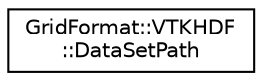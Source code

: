 digraph "Graphical Class Hierarchy"
{
 // LATEX_PDF_SIZE
  edge [fontname="Helvetica",fontsize="10",labelfontname="Helvetica",labelfontsize="10"];
  node [fontname="Helvetica",fontsize="10",shape=record];
  rankdir="LR";
  Node0 [label="GridFormat::VTKHDF\l::DataSetPath",height=0.2,width=0.4,color="black", fillcolor="white", style="filled",URL="$structGridFormat_1_1VTKHDF_1_1DataSetPath.html",tooltip=" "];
}

